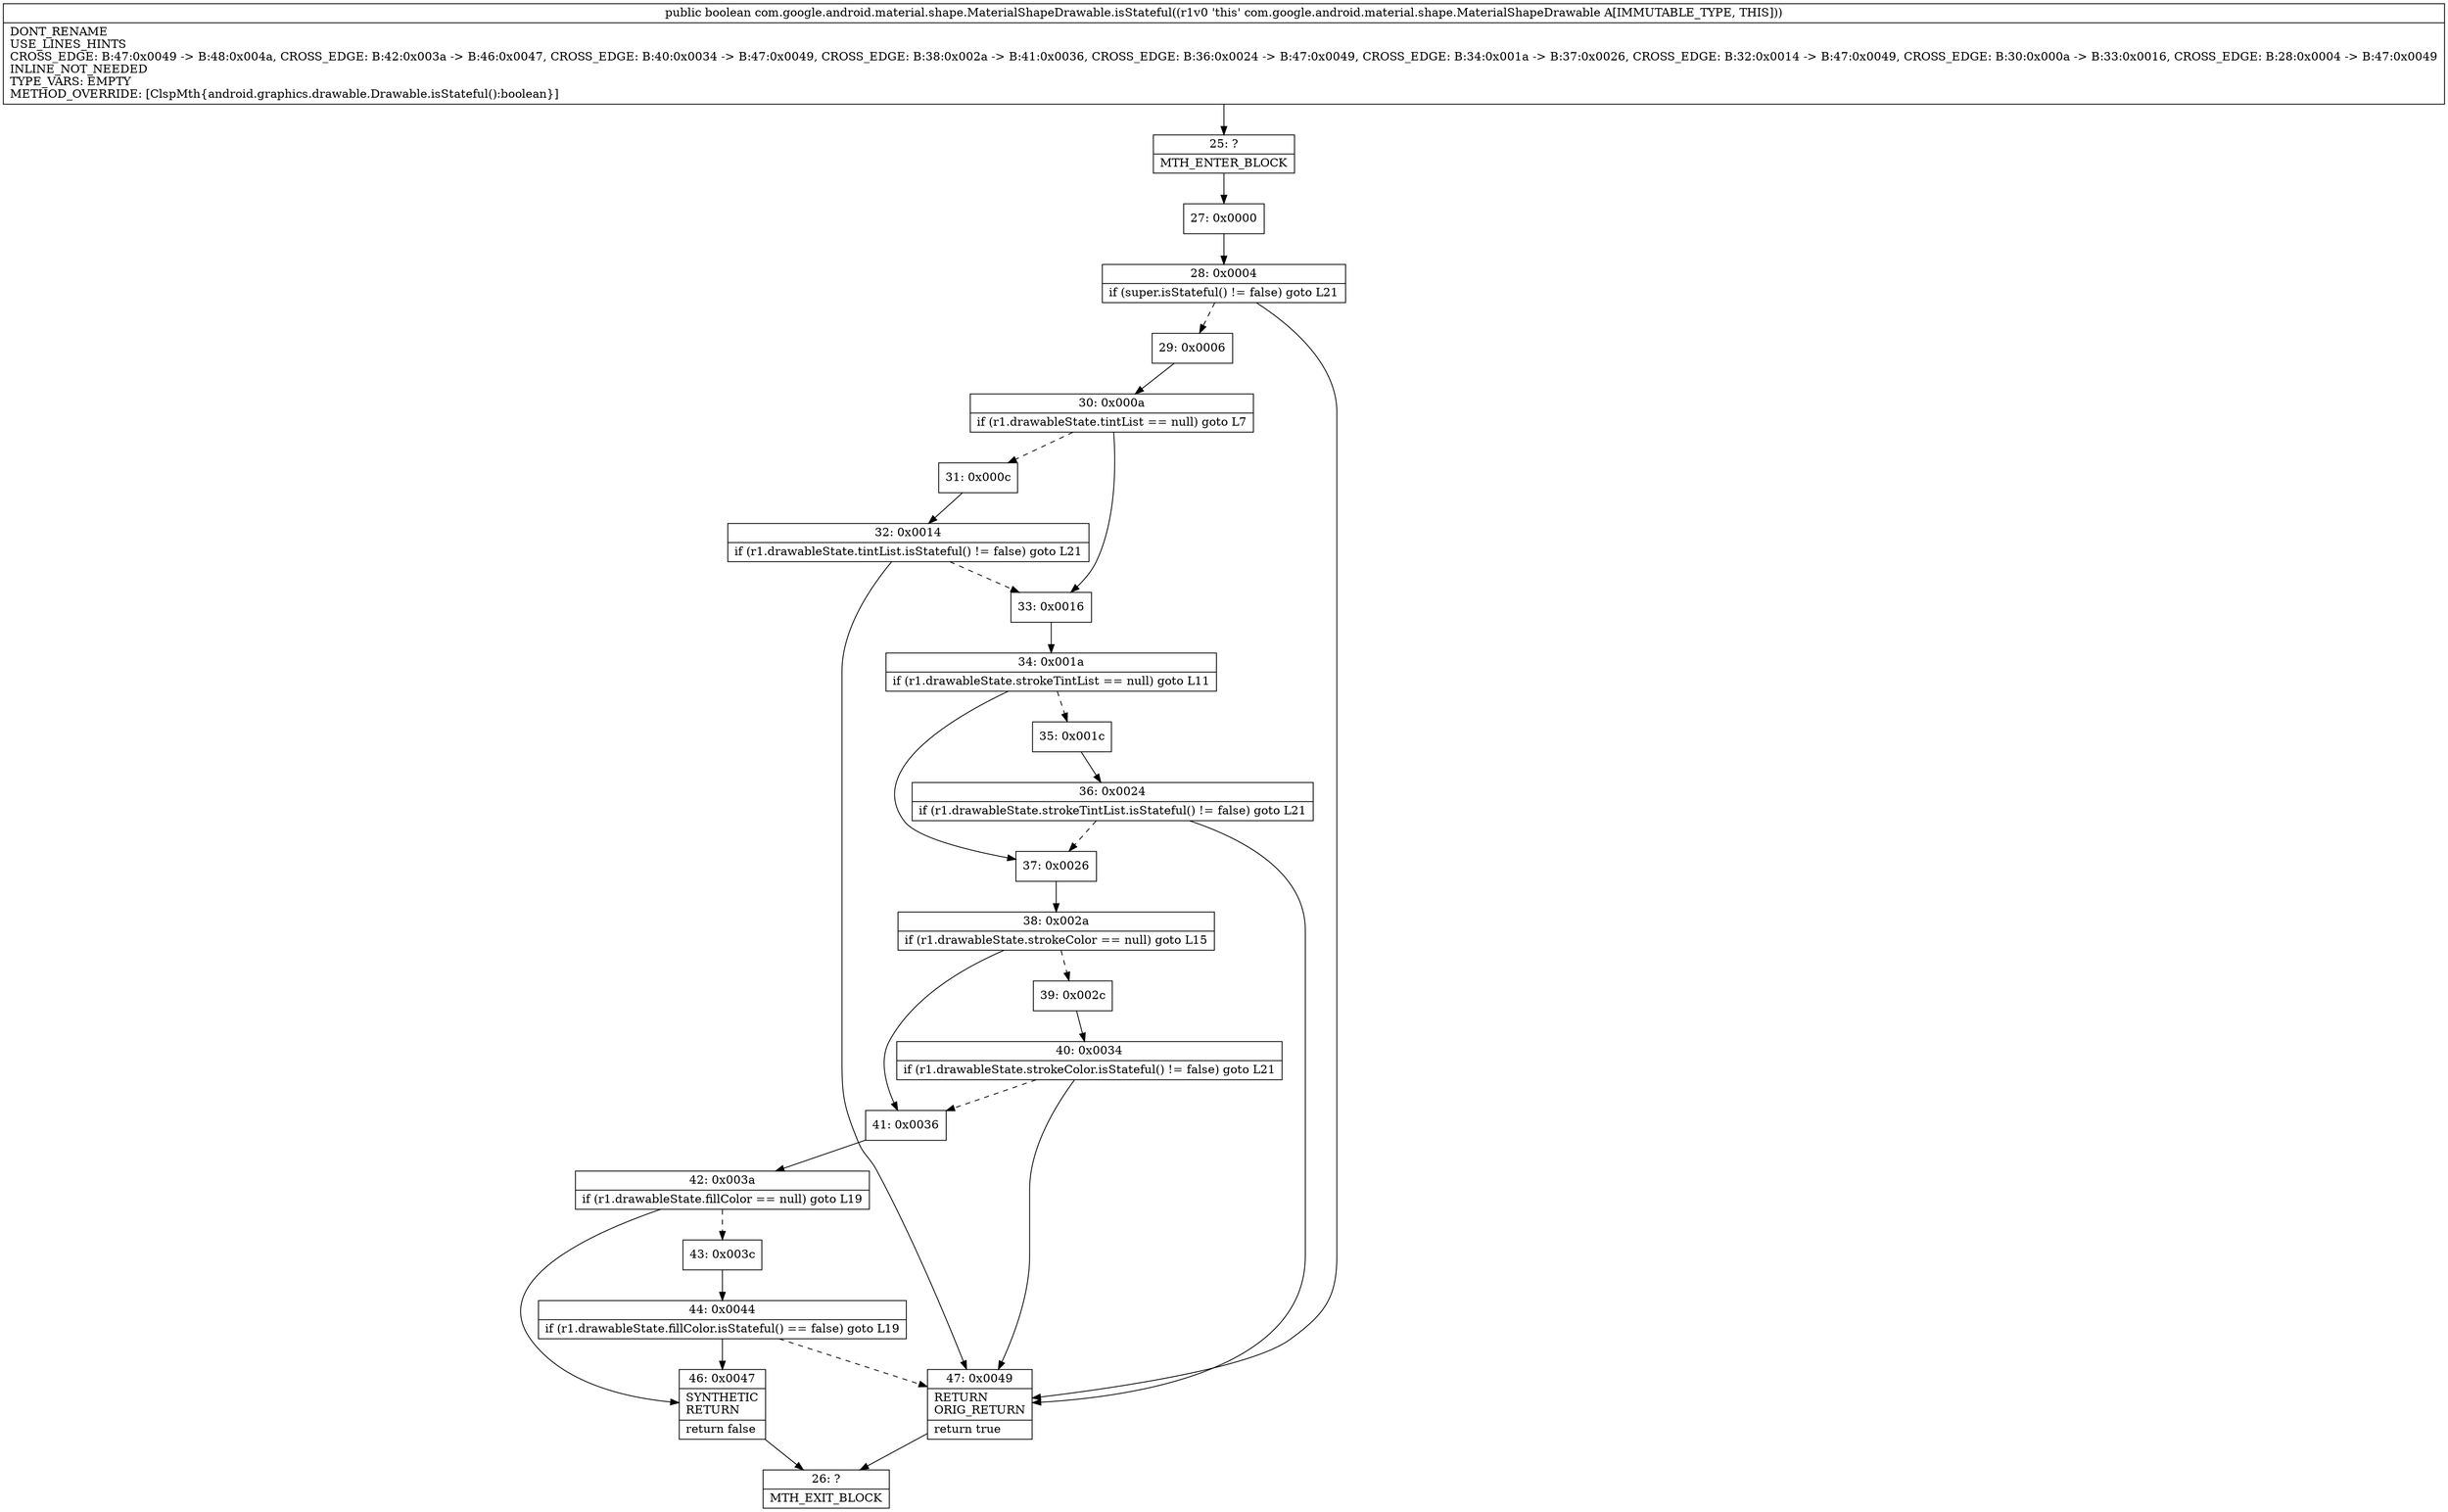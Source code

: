 digraph "CFG forcom.google.android.material.shape.MaterialShapeDrawable.isStateful()Z" {
Node_25 [shape=record,label="{25\:\ ?|MTH_ENTER_BLOCK\l}"];
Node_27 [shape=record,label="{27\:\ 0x0000}"];
Node_28 [shape=record,label="{28\:\ 0x0004|if (super.isStateful() != false) goto L21\l}"];
Node_29 [shape=record,label="{29\:\ 0x0006}"];
Node_30 [shape=record,label="{30\:\ 0x000a|if (r1.drawableState.tintList == null) goto L7\l}"];
Node_31 [shape=record,label="{31\:\ 0x000c}"];
Node_32 [shape=record,label="{32\:\ 0x0014|if (r1.drawableState.tintList.isStateful() != false) goto L21\l}"];
Node_33 [shape=record,label="{33\:\ 0x0016}"];
Node_34 [shape=record,label="{34\:\ 0x001a|if (r1.drawableState.strokeTintList == null) goto L11\l}"];
Node_35 [shape=record,label="{35\:\ 0x001c}"];
Node_36 [shape=record,label="{36\:\ 0x0024|if (r1.drawableState.strokeTintList.isStateful() != false) goto L21\l}"];
Node_37 [shape=record,label="{37\:\ 0x0026}"];
Node_38 [shape=record,label="{38\:\ 0x002a|if (r1.drawableState.strokeColor == null) goto L15\l}"];
Node_39 [shape=record,label="{39\:\ 0x002c}"];
Node_40 [shape=record,label="{40\:\ 0x0034|if (r1.drawableState.strokeColor.isStateful() != false) goto L21\l}"];
Node_41 [shape=record,label="{41\:\ 0x0036}"];
Node_42 [shape=record,label="{42\:\ 0x003a|if (r1.drawableState.fillColor == null) goto L19\l}"];
Node_43 [shape=record,label="{43\:\ 0x003c}"];
Node_44 [shape=record,label="{44\:\ 0x0044|if (r1.drawableState.fillColor.isStateful() == false) goto L19\l}"];
Node_46 [shape=record,label="{46\:\ 0x0047|SYNTHETIC\lRETURN\l|return false\l}"];
Node_26 [shape=record,label="{26\:\ ?|MTH_EXIT_BLOCK\l}"];
Node_47 [shape=record,label="{47\:\ 0x0049|RETURN\lORIG_RETURN\l|return true\l}"];
MethodNode[shape=record,label="{public boolean com.google.android.material.shape.MaterialShapeDrawable.isStateful((r1v0 'this' com.google.android.material.shape.MaterialShapeDrawable A[IMMUTABLE_TYPE, THIS]))  | DONT_RENAME\lUSE_LINES_HINTS\lCROSS_EDGE: B:47:0x0049 \-\> B:48:0x004a, CROSS_EDGE: B:42:0x003a \-\> B:46:0x0047, CROSS_EDGE: B:40:0x0034 \-\> B:47:0x0049, CROSS_EDGE: B:38:0x002a \-\> B:41:0x0036, CROSS_EDGE: B:36:0x0024 \-\> B:47:0x0049, CROSS_EDGE: B:34:0x001a \-\> B:37:0x0026, CROSS_EDGE: B:32:0x0014 \-\> B:47:0x0049, CROSS_EDGE: B:30:0x000a \-\> B:33:0x0016, CROSS_EDGE: B:28:0x0004 \-\> B:47:0x0049\lINLINE_NOT_NEEDED\lTYPE_VARS: EMPTY\lMETHOD_OVERRIDE: [ClspMth\{android.graphics.drawable.Drawable.isStateful():boolean\}]\l}"];
MethodNode -> Node_25;Node_25 -> Node_27;
Node_27 -> Node_28;
Node_28 -> Node_29[style=dashed];
Node_28 -> Node_47;
Node_29 -> Node_30;
Node_30 -> Node_31[style=dashed];
Node_30 -> Node_33;
Node_31 -> Node_32;
Node_32 -> Node_33[style=dashed];
Node_32 -> Node_47;
Node_33 -> Node_34;
Node_34 -> Node_35[style=dashed];
Node_34 -> Node_37;
Node_35 -> Node_36;
Node_36 -> Node_37[style=dashed];
Node_36 -> Node_47;
Node_37 -> Node_38;
Node_38 -> Node_39[style=dashed];
Node_38 -> Node_41;
Node_39 -> Node_40;
Node_40 -> Node_41[style=dashed];
Node_40 -> Node_47;
Node_41 -> Node_42;
Node_42 -> Node_43[style=dashed];
Node_42 -> Node_46;
Node_43 -> Node_44;
Node_44 -> Node_46;
Node_44 -> Node_47[style=dashed];
Node_46 -> Node_26;
Node_47 -> Node_26;
}

